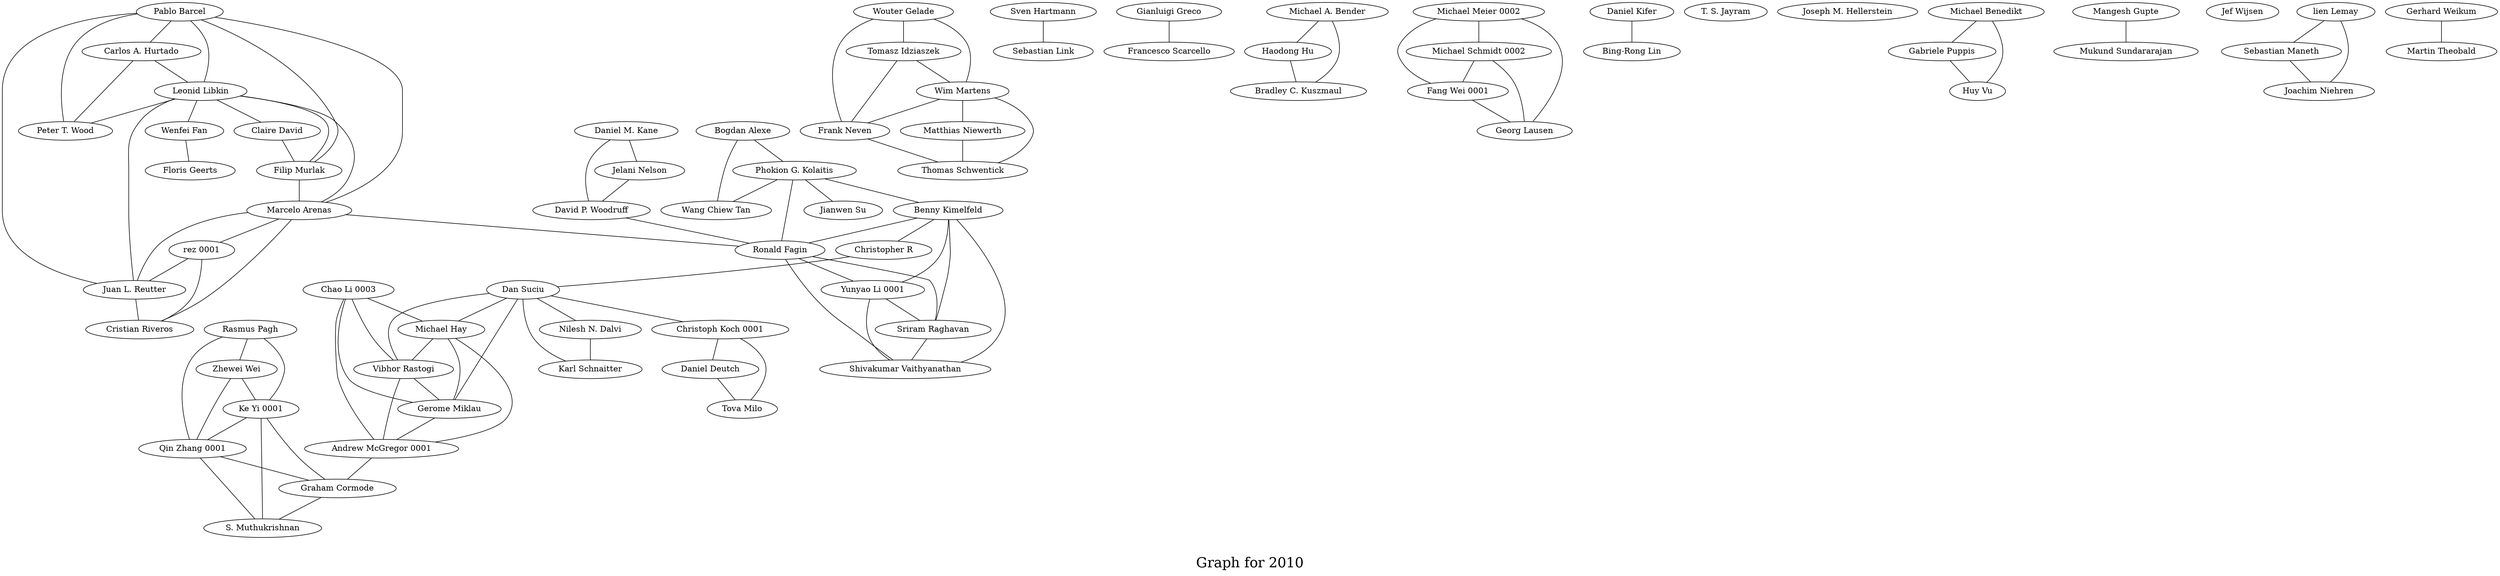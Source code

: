 /*****
Graph for 2010
*****/

graph G {
  graph [splines=true overlap=false]
  node  [shape=ellipse, width=0.3, height=0.3]
  0 [label="Pablo Barcel"];
  1 [label="Carlos A. Hurtado"];
  2 [label="Leonid Libkin"];
  3 [label="Peter T. Wood"];
  4 [label="Bogdan Alexe"];
  5 [label="Phokion G. Kolaitis"];
  6 [label="Wang Chiew Tan"];
  7 [label="Benny Kimelfeld"];
  8 [label="Christopher R"];
  9 [label="Wouter Gelade"];
  10 [label="Tomasz Idziaszek"];
  11 [label="Wim Martens"];
  12 [label="Frank Neven"];
  13 [label="Dan Suciu"];
  14 [label="Claire David"];
  15 [label="Filip Murlak"];
  16 [label="Daniel M. Kane"];
  17 [label="Jelani Nelson"];
  18 [label="David P. Woodruff"];
  19 [label="Christoph Koch 0001"];
  20 [label="Marcelo Arenas"];
  21 [label="rez 0001"];
  22 [label="Juan L. Reutter"];
  23 [label="Cristian Riveros"];
  24 [label="Sven Hartmann"];
  25 [label="Sebastian Link"];
  26 [label="Jianwen Su"];
  27 [label="Chao Li 0003"];
  28 [label="Michael Hay"];
  29 [label="Vibhor Rastogi"];
  30 [label="Gerome Miklau"];
  31 [label="Andrew McGregor 0001"];
  32 [label="Gianluigi Greco"];
  33 [label="Francesco Scarcello"];
  34 [label="Rasmus Pagh"];
  35 [label="Zhewei Wei"];
  36 [label="Ke Yi 0001"];
  37 [label="Qin Zhang 0001"];
  38 [label="Michael A. Bender"];
  39 [label="Haodong Hu"];
  40 [label="Bradley C. Kuszmaul"];
  41 [label="Michael Meier 0002"];
  42 [label="Michael Schmidt 0002"];
  43 [label="Fang Wei 0001"];
  44 [label="Georg Lausen"];
  45 [label="Wenfei Fan"];
  46 [label="Floris Geerts"];
  47 [label="Daniel Kifer"];
  48 [label="Bing-Rong Lin"];
  49 [label="T. S. Jayram"];
  50 [label="Nilesh N. Dalvi"];
  51 [label="Karl Schnaitter"];
  52 [label="Joseph M. Hellerstein"];
  53 [label="Daniel Deutch"];
  54 [label="Tova Milo"];
  55 [label="Ronald Fagin"];
  56 [label="Yunyao Li 0001"];
  57 [label="Sriram Raghavan"];
  58 [label="Shivakumar Vaithyanathan"];
  59 [label="Michael Benedikt"];
  60 [label="Gabriele Puppis"];
  61 [label="Huy Vu"];
  62 [label="Mangesh Gupte"];
  63 [label="Mukund Sundararajan"];
  64 [label="Jef Wijsen"];
  65 [label="Matthias Niewerth"];
  66 [label="Thomas Schwentick"];
  67 [label="Graham Cormode"];
  68 [label="S. Muthukrishnan"];
  69 [label="lien Lemay"];
  70 [label="Sebastian Maneth"];
  71 [label="Joachim Niehren"];
  72 [label="Gerhard Weikum"];
  73 [label="Martin Theobald"];
  0 -- 1;
  0 -- 2;
  0 -- 3;
  0 -- 15;
  0 -- 20;
  0 -- 22;
  1 -- 2;
  1 -- 3;
  2 -- 3;
  2 -- 14;
  2 -- 15;
  2 -- 20;
  2 -- 22;
  2 -- 45;
  4 -- 5;
  4 -- 6;
  5 -- 6;
  5 -- 7;
  5 -- 26;
  5 -- 55;
  7 -- 8;
  7 -- 55;
  7 -- 56;
  7 -- 57;
  7 -- 58;
  8 -- 13;
  9 -- 10;
  9 -- 11;
  9 -- 12;
  10 -- 11;
  10 -- 12;
  11 -- 12;
  11 -- 65;
  11 -- 66;
  12 -- 66;
  13 -- 19;
  13 -- 28;
  13 -- 29;
  13 -- 30;
  13 -- 50;
  13 -- 51;
  14 -- 15;
  15 -- 20;
  16 -- 17;
  16 -- 18;
  17 -- 18;
  18 -- 55;
  19 -- 53;
  19 -- 54;
  20 -- 21;
  20 -- 22;
  20 -- 23;
  20 -- 55;
  21 -- 22;
  21 -- 23;
  22 -- 23;
  24 -- 25;
  27 -- 28;
  27 -- 29;
  27 -- 30;
  27 -- 31;
  28 -- 29;
  28 -- 30;
  28 -- 31;
  29 -- 30;
  29 -- 31;
  30 -- 31;
  31 -- 67;
  32 -- 33;
  34 -- 35;
  34 -- 36;
  34 -- 37;
  35 -- 36;
  35 -- 37;
  36 -- 37;
  36 -- 67;
  36 -- 68;
  37 -- 67;
  37 -- 68;
  38 -- 39;
  38 -- 40;
  39 -- 40;
  41 -- 42;
  41 -- 43;
  41 -- 44;
  42 -- 43;
  42 -- 44;
  43 -- 44;
  45 -- 46;
  47 -- 48;
  50 -- 51;
  53 -- 54;
  55 -- 56;
  55 -- 57;
  55 -- 58;
  56 -- 57;
  56 -- 58;
  57 -- 58;
  59 -- 60;
  59 -- 61;
  60 -- 61;
  62 -- 63;
  65 -- 66;
  67 -- 68;
  69 -- 70;
  69 -- 71;
  70 -- 71;
  72 -- 73;
  label = "\nGraph for 2010\n";  fontsize=24;
}

